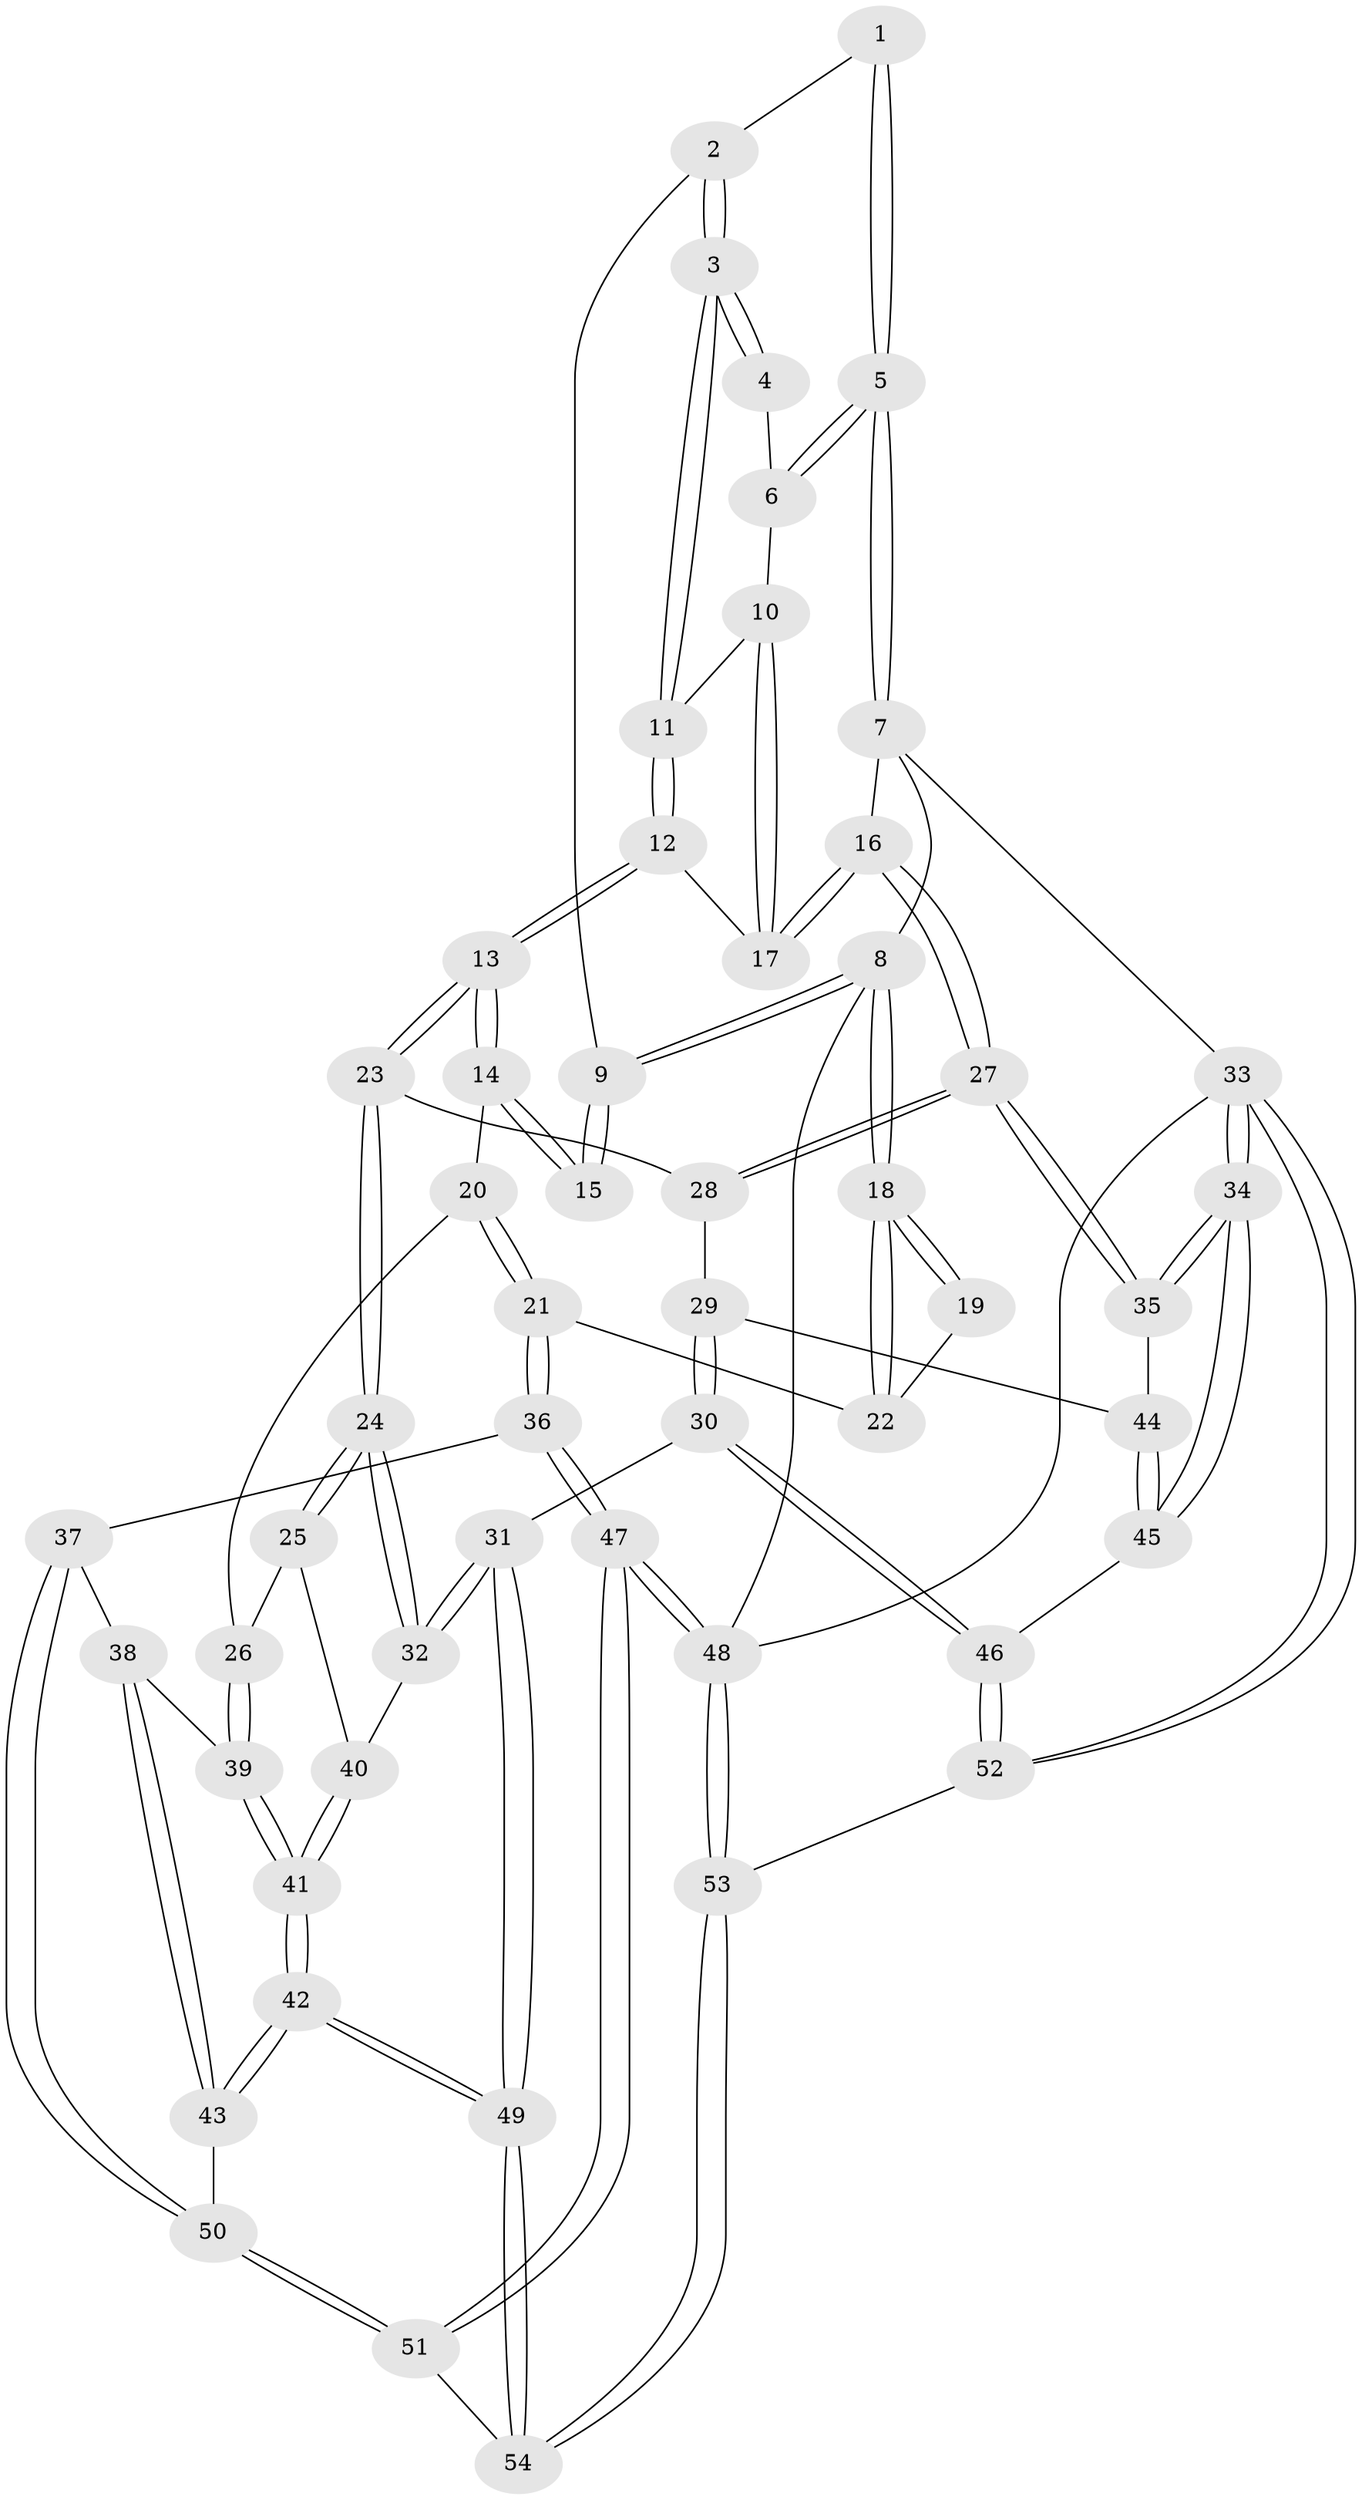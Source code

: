 // coarse degree distribution, {3: 0.08108108108108109, 4: 0.40540540540540543, 2: 0.05405405405405406, 7: 0.02702702702702703, 5: 0.3783783783783784, 6: 0.05405405405405406}
// Generated by graph-tools (version 1.1) at 2025/24/03/03/25 07:24:39]
// undirected, 54 vertices, 132 edges
graph export_dot {
graph [start="1"]
  node [color=gray90,style=filled];
  1 [pos="+0.8482722950941763+0"];
  2 [pos="+0.5290538858678869+0"];
  3 [pos="+0.7560667322748565+0.18771009584583231"];
  4 [pos="+0.8250084323362729+0.08228778866984517"];
  5 [pos="+1+0"];
  6 [pos="+0.9080106137156397+0.16417286756936164"];
  7 [pos="+1+0"];
  8 [pos="+0+0"];
  9 [pos="+0.44447859384289135+0"];
  10 [pos="+0.8910180866419943+0.19888136544023924"];
  11 [pos="+0.7884458408113743+0.26201568895547434"];
  12 [pos="+0.7555613424093318+0.3745387857446089"];
  13 [pos="+0.7441289953186212+0.39464198709211773"];
  14 [pos="+0.41312476207590826+0.2717082191709279"];
  15 [pos="+0.38122855803726685+0.1699444736662673"];
  16 [pos="+1+0.330171851357699"];
  17 [pos="+1+0.29973969669339406"];
  18 [pos="+0+0"];
  19 [pos="+0.19105064065877866+0.2009213780588032"];
  20 [pos="+0.3816121972911788+0.3597673579957083"];
  21 [pos="+0+0.4622496792416899"];
  22 [pos="+0+0.3716569820645681"];
  23 [pos="+0.7523091918864835+0.42610996911797383"];
  24 [pos="+0.6877231463502653+0.5390101084953739"];
  25 [pos="+0.4562747876370725+0.5159385952312742"];
  26 [pos="+0.37434954486891875+0.4666159991748637"];
  27 [pos="+1+0.4989078330689291"];
  28 [pos="+0.8218044164053665+0.4667911391136598"];
  29 [pos="+0.8881405797092005+0.6377284737510676"];
  30 [pos="+0.8424270477067025+0.7270459757838037"];
  31 [pos="+0.6803838799192702+0.6748603842001324"];
  32 [pos="+0.6719477962648809+0.6058183157884337"];
  33 [pos="+1+1"];
  34 [pos="+1+0.7603040306305208"];
  35 [pos="+1+0.5230677170526264"];
  36 [pos="+0+0.5225712209926392"];
  37 [pos="+0.20987350291107984+0.6038148063477244"];
  38 [pos="+0.31214606234716613+0.5553286791374531"];
  39 [pos="+0.33415614869070964+0.536346911412412"];
  40 [pos="+0.5208055891923385+0.6169609737211669"];
  41 [pos="+0.4709332902076359+0.6921634497334478"];
  42 [pos="+0.48716894083937806+0.8479046591353953"];
  43 [pos="+0.3807279179634187+0.7747662375236263"];
  44 [pos="+0.9324613661179082+0.6386691819116127"];
  45 [pos="+1+0.7647193406106657"];
  46 [pos="+0.8768709901486884+0.7991554704990133"];
  47 [pos="+0+1"];
  48 [pos="+0+1"];
  49 [pos="+0.5365642778591759+0.9269565456503474"];
  50 [pos="+0.22361607909914663+0.7458668082044615"];
  51 [pos="+0.16692879847355735+0.8454238085362556"];
  52 [pos="+0.7824421473807199+1"];
  53 [pos="+0.5646097453508826+1"];
  54 [pos="+0.5391653762036854+0.9619659146633842"];
  1 -- 2;
  1 -- 5;
  1 -- 5;
  2 -- 3;
  2 -- 3;
  2 -- 9;
  3 -- 4;
  3 -- 4;
  3 -- 11;
  3 -- 11;
  4 -- 6;
  5 -- 6;
  5 -- 6;
  5 -- 7;
  5 -- 7;
  6 -- 10;
  7 -- 8;
  7 -- 16;
  7 -- 33;
  8 -- 9;
  8 -- 9;
  8 -- 18;
  8 -- 18;
  8 -- 48;
  9 -- 15;
  9 -- 15;
  10 -- 11;
  10 -- 17;
  10 -- 17;
  11 -- 12;
  11 -- 12;
  12 -- 13;
  12 -- 13;
  12 -- 17;
  13 -- 14;
  13 -- 14;
  13 -- 23;
  13 -- 23;
  14 -- 15;
  14 -- 15;
  14 -- 20;
  16 -- 17;
  16 -- 17;
  16 -- 27;
  16 -- 27;
  18 -- 19;
  18 -- 19;
  18 -- 22;
  18 -- 22;
  19 -- 22;
  20 -- 21;
  20 -- 21;
  20 -- 26;
  21 -- 22;
  21 -- 36;
  21 -- 36;
  23 -- 24;
  23 -- 24;
  23 -- 28;
  24 -- 25;
  24 -- 25;
  24 -- 32;
  24 -- 32;
  25 -- 26;
  25 -- 40;
  26 -- 39;
  26 -- 39;
  27 -- 28;
  27 -- 28;
  27 -- 35;
  27 -- 35;
  28 -- 29;
  29 -- 30;
  29 -- 30;
  29 -- 44;
  30 -- 31;
  30 -- 46;
  30 -- 46;
  31 -- 32;
  31 -- 32;
  31 -- 49;
  31 -- 49;
  32 -- 40;
  33 -- 34;
  33 -- 34;
  33 -- 52;
  33 -- 52;
  33 -- 48;
  34 -- 35;
  34 -- 35;
  34 -- 45;
  34 -- 45;
  35 -- 44;
  36 -- 37;
  36 -- 47;
  36 -- 47;
  37 -- 38;
  37 -- 50;
  37 -- 50;
  38 -- 39;
  38 -- 43;
  38 -- 43;
  39 -- 41;
  39 -- 41;
  40 -- 41;
  40 -- 41;
  41 -- 42;
  41 -- 42;
  42 -- 43;
  42 -- 43;
  42 -- 49;
  42 -- 49;
  43 -- 50;
  44 -- 45;
  44 -- 45;
  45 -- 46;
  46 -- 52;
  46 -- 52;
  47 -- 48;
  47 -- 48;
  47 -- 51;
  47 -- 51;
  48 -- 53;
  48 -- 53;
  49 -- 54;
  49 -- 54;
  50 -- 51;
  50 -- 51;
  51 -- 54;
  52 -- 53;
  53 -- 54;
  53 -- 54;
}
